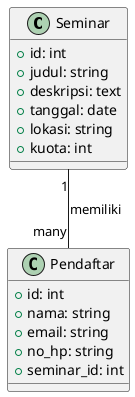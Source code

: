 @startuml
class Seminar {
  +id: int
  +judul: string
  +deskripsi: text
  +tanggal: date
  +lokasi: string
  +kuota: int
}

class Pendaftar {
  +id: int
  +nama: string
  +email: string
  +no_hp: string
  +seminar_id: int
}

Seminar "1" -- "many" Pendaftar : memiliki
@enduml
